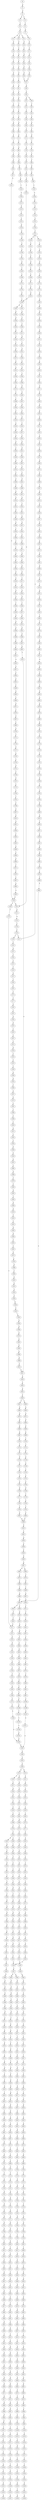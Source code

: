 strict digraph  {
	S0 -> S1 [ label = A ];
	S1 -> S2 [ label = G ];
	S2 -> S3 [ label = T ];
	S2 -> S4 [ label = G ];
	S3 -> S5 [ label = T ];
	S4 -> S6 [ label = T ];
	S5 -> S7 [ label = G ];
	S6 -> S8 [ label = G ];
	S7 -> S9 [ label = T ];
	S8 -> S10 [ label = C ];
	S8 -> S11 [ label = G ];
	S8 -> S12 [ label = T ];
	S9 -> S13 [ label = G ];
	S10 -> S14 [ label = G ];
	S11 -> S15 [ label = G ];
	S12 -> S16 [ label = G ];
	S13 -> S17 [ label = C ];
	S14 -> S18 [ label = C ];
	S15 -> S19 [ label = C ];
	S16 -> S20 [ label = C ];
	S17 -> S21 [ label = G ];
	S18 -> S22 [ label = G ];
	S19 -> S23 [ label = T ];
	S20 -> S24 [ label = G ];
	S21 -> S25 [ label = T ];
	S22 -> S26 [ label = T ];
	S23 -> S27 [ label = T ];
	S24 -> S28 [ label = T ];
	S25 -> S29 [ label = C ];
	S26 -> S30 [ label = C ];
	S27 -> S31 [ label = C ];
	S28 -> S32 [ label = C ];
	S29 -> S33 [ label = G ];
	S30 -> S34 [ label = G ];
	S31 -> S35 [ label = G ];
	S32 -> S36 [ label = G ];
	S33 -> S37 [ label = A ];
	S34 -> S38 [ label = T ];
	S35 -> S39 [ label = A ];
	S36 -> S37 [ label = A ];
	S37 -> S40 [ label = A ];
	S38 -> S41 [ label = G ];
	S39 -> S42 [ label = A ];
	S40 -> S43 [ label = C ];
	S41 -> S44 [ label = C ];
	S42 -> S45 [ label = C ];
	S43 -> S46 [ label = C ];
	S43 -> S47 [ label = A ];
	S44 -> S48 [ label = A ];
	S45 -> S49 [ label = A ];
	S46 -> S50 [ label = T ];
	S47 -> S51 [ label = C ];
	S48 -> S52 [ label = T ];
	S49 -> S53 [ label = C ];
	S50 -> S54 [ label = T ];
	S51 -> S55 [ label = C ];
	S52 -> S56 [ label = C ];
	S53 -> S57 [ label = G ];
	S54 -> S58 [ label = C ];
	S55 -> S59 [ label = C ];
	S56 -> S60 [ label = C ];
	S57 -> S61 [ label = C ];
	S58 -> S62 [ label = G ];
	S59 -> S63 [ label = G ];
	S60 -> S64 [ label = G ];
	S61 -> S65 [ label = G ];
	S62 -> S66 [ label = T ];
	S63 -> S67 [ label = T ];
	S64 -> S68 [ label = C ];
	S65 -> S69 [ label = C ];
	S66 -> S70 [ label = A ];
	S67 -> S71 [ label = A ];
	S68 -> S72 [ label = A ];
	S69 -> S73 [ label = A ];
	S70 -> S74 [ label = C ];
	S71 -> S75 [ label = C ];
	S72 -> S76 [ label = C ];
	S73 -> S77 [ label = C ];
	S74 -> S78 [ label = T ];
	S75 -> S79 [ label = G ];
	S76 -> S80 [ label = G ];
	S77 -> S81 [ label = G ];
	S78 -> S82 [ label = T ];
	S79 -> S83 [ label = T ];
	S80 -> S84 [ label = T ];
	S81 -> S85 [ label = T ];
	S82 -> S86 [ label = C ];
	S83 -> S87 [ label = C ];
	S84 -> S88 [ label = C ];
	S85 -> S89 [ label = C ];
	S86 -> S90 [ label = A ];
	S87 -> S91 [ label = C ];
	S88 -> S92 [ label = G ];
	S89 -> S93 [ label = C ];
	S90 -> S94 [ label = A ];
	S91 -> S95 [ label = A ];
	S92 -> S96 [ label = A ];
	S93 -> S97 [ label = A ];
	S94 -> S98 [ label = G ];
	S95 -> S99 [ label = G ];
	S96 -> S100 [ label = G ];
	S97 -> S101 [ label = G ];
	S98 -> S102 [ label = C ];
	S99 -> S103 [ label = C ];
	S100 -> S104 [ label = C ];
	S101 -> S105 [ label = C ];
	S102 -> S106 [ label = G ];
	S103 -> S107 [ label = G ];
	S104 -> S108 [ label = G ];
	S105 -> S109 [ label = T ];
	S105 -> S107 [ label = G ];
	S106 -> S110 [ label = A ];
	S107 -> S111 [ label = A ];
	S108 -> S112 [ label = A ];
	S109 -> S113 [ label = T ];
	S110 -> S114 [ label = G ];
	S111 -> S115 [ label = G ];
	S112 -> S116 [ label = G ];
	S113 -> S117 [ label = C ];
	S114 -> S118 [ label = T ];
	S115 -> S119 [ label = T ];
	S116 -> S120 [ label = T ];
	S117 -> S121 [ label = A ];
	S118 -> S122 [ label = C ];
	S119 -> S123 [ label = C ];
	S120 -> S124 [ label = C ];
	S121 -> S125 [ label = C ];
	S122 -> S126 [ label = C ];
	S123 -> S127 [ label = C ];
	S123 -> S128 [ label = T ];
	S124 -> S129 [ label = G ];
	S125 -> S130 [ label = G ];
	S126 -> S131 [ label = C ];
	S127 -> S131 [ label = C ];
	S128 -> S132 [ label = C ];
	S129 -> S133 [ label = A ];
	S130 -> S134 [ label = C ];
	S131 -> S135 [ label = T ];
	S131 -> S136 [ label = G ];
	S132 -> S137 [ label = G ];
	S133 -> S138 [ label = A ];
	S134 -> S139 [ label = C ];
	S135 -> S140 [ label = C ];
	S136 -> S141 [ label = C ];
	S137 -> S142 [ label = T ];
	S138 -> S143 [ label = C ];
	S139 -> S144 [ label = C ];
	S140 -> S145 [ label = C ];
	S141 -> S146 [ label = C ];
	S142 -> S147 [ label = C ];
	S143 -> S148 [ label = C ];
	S144 -> S149 [ label = T ];
	S145 -> S150 [ label = G ];
	S146 -> S151 [ label = T ];
	S147 -> S152 [ label = T ];
	S148 -> S153 [ label = T ];
	S149 -> S154 [ label = T ];
	S150 -> S155 [ label = G ];
	S151 -> S156 [ label = G ];
	S152 -> S157 [ label = G ];
	S153 -> S158 [ label = G ];
	S154 -> S159 [ label = C ];
	S155 -> S160 [ label = T ];
	S156 -> S161 [ label = T ];
	S157 -> S162 [ label = T ];
	S158 -> S163 [ label = T ];
	S159 -> S164 [ label = A ];
	S160 -> S165 [ label = C ];
	S161 -> S166 [ label = C ];
	S162 -> S167 [ label = T ];
	S163 -> S168 [ label = C ];
	S164 -> S169 [ label = T ];
	S165 -> S170 [ label = T ];
	S166 -> S171 [ label = G ];
	S167 -> S172 [ label = C ];
	S168 -> S173 [ label = G ];
	S169 -> S174 [ label = C ];
	S170 -> S175 [ label = G ];
	S171 -> S176 [ label = C ];
	S172 -> S177 [ label = C ];
	S173 -> S178 [ label = C ];
	S174 -> S179 [ label = C ];
	S175 -> S180 [ label = G ];
	S176 -> S181 [ label = G ];
	S177 -> S182 [ label = G ];
	S178 -> S183 [ label = G ];
	S179 -> S184 [ label = A ];
	S180 -> S185 [ label = A ];
	S181 -> S186 [ label = C ];
	S182 -> S187 [ label = T ];
	S183 -> S186 [ label = C ];
	S184 -> S188 [ label = G ];
	S185 -> S189 [ label = G ];
	S186 -> S190 [ label = G ];
	S186 -> S191 [ label = A ];
	S187 -> S192 [ label = G ];
	S188 -> S193 [ label = A ];
	S189 -> S194 [ label = G ];
	S190 -> S195 [ label = A ];
	S191 -> S196 [ label = A ];
	S192 -> S197 [ label = G ];
	S193 -> S198 [ label = A ];
	S194 -> S199 [ label = G ];
	S195 -> S200 [ label = G ];
	S196 -> S201 [ label = C ];
	S197 -> S202 [ label = C ];
	S198 -> S203 [ label = C ];
	S199 -> S204 [ label = T ];
	S200 -> S205 [ label = C ];
	S201 -> S206 [ label = C ];
	S202 -> S207 [ label = C ];
	S203 -> S208 [ label = C ];
	S204 -> S209 [ label = G ];
	S205 -> S210 [ label = A ];
	S206 -> S211 [ label = C ];
	S207 -> S212 [ label = C ];
	S208 -> S213 [ label = A ];
	S208 -> S214 [ label = G ];
	S209 -> S215 [ label = T ];
	S210 -> S216 [ label = G ];
	S211 -> S217 [ label = G ];
	S212 -> S218 [ label = G ];
	S213 -> S219 [ label = G ];
	S213 -> S220 [ label = C ];
	S214 -> S221 [ label = G ];
	S215 -> S222 [ label = T ];
	S216 -> S223 [ label = T ];
	S217 -> S224 [ label = T ];
	S218 -> S225 [ label = T ];
	S219 -> S226 [ label = A ];
	S220 -> S227 [ label = C ];
	S221 -> S228 [ label = A ];
	S222 -> S229 [ label = C ];
	S223 -> S230 [ label = G ];
	S224 -> S231 [ label = A ];
	S225 -> S232 [ label = C ];
	S226 -> S233 [ label = C ];
	S227 -> S234 [ label = A ];
	S228 -> S235 [ label = C ];
	S229 -> S236 [ label = C ];
	S230 -> S237 [ label = C ];
	S231 -> S238 [ label = C ];
	S232 -> S239 [ label = C ];
	S233 -> S240 [ label = T ];
	S234 -> S241 [ label = C ];
	S235 -> S242 [ label = G ];
	S236 -> S243 [ label = A ];
	S237 -> S244 [ label = A ];
	S238 -> S245 [ label = A ];
	S239 -> S246 [ label = A ];
	S240 -> S247 [ label = C ];
	S241 -> S248 [ label = C ];
	S242 -> S249 [ label = C ];
	S243 -> S250 [ label = G ];
	S244 -> S251 [ label = A ];
	S245 -> S252 [ label = G ];
	S246 -> S253 [ label = G ];
	S247 -> S254 [ label = C ];
	S248 -> S255 [ label = C ];
	S249 -> S256 [ label = C ];
	S250 -> S257 [ label = C ];
	S251 -> S258 [ label = C ];
	S252 -> S259 [ label = C ];
	S253 -> S260 [ label = T ];
	S254 -> S261 [ label = C ];
	S255 -> S262 [ label = C ];
	S256 -> S263 [ label = C ];
	S257 -> S264 [ label = A ];
	S258 -> S265 [ label = A ];
	S259 -> S266 [ label = A ];
	S260 -> S267 [ label = A ];
	S261 -> S268 [ label = A ];
	S262 -> S269 [ label = T ];
	S263 -> S270 [ label = A ];
	S264 -> S271 [ label = G ];
	S265 -> S272 [ label = G ];
	S266 -> S273 [ label = G ];
	S267 -> S274 [ label = G ];
	S268 -> S275 [ label = T ];
	S269 -> S276 [ label = T ];
	S270 -> S277 [ label = T ];
	S271 -> S278 [ label = A ];
	S272 -> S279 [ label = C ];
	S273 -> S280 [ label = G ];
	S274 -> S281 [ label = C ];
	S275 -> S282 [ label = C ];
	S276 -> S283 [ label = C ];
	S277 -> S284 [ label = C ];
	S278 -> S285 [ label = T ];
	S279 -> S286 [ label = T ];
	S280 -> S287 [ label = T ];
	S281 -> S288 [ label = T ];
	S282 -> S289 [ label = T ];
	S283 -> S290 [ label = C ];
	S283 -> S291 [ label = G ];
	S284 -> S292 [ label = G ];
	S285 -> S293 [ label = A ];
	S286 -> S294 [ label = A ];
	S287 -> S295 [ label = G ];
	S288 -> S296 [ label = C ];
	S289 -> S297 [ label = G ];
	S290 -> S298 [ label = T ];
	S291 -> S299 [ label = A ];
	S292 -> S300 [ label = T ];
	S293 -> S301 [ label = A ];
	S294 -> S302 [ label = C ];
	S295 -> S303 [ label = C ];
	S296 -> S304 [ label = C ];
	S297 -> S305 [ label = C ];
	S298 -> S306 [ label = G ];
	S299 -> S307 [ label = T ];
	S300 -> S308 [ label = C ];
	S301 -> S309 [ label = A ];
	S302 -> S310 [ label = G ];
	S303 -> S311 [ label = A ];
	S304 -> S312 [ label = A ];
	S305 -> S313 [ label = C ];
	S306 -> S314 [ label = T ];
	S307 -> S315 [ label = C ];
	S308 -> S316 [ label = C ];
	S309 -> S317 [ label = A ];
	S310 -> S318 [ label = A ];
	S311 -> S319 [ label = C ];
	S312 -> S320 [ label = C ];
	S313 -> S321 [ label = A ];
	S314 -> S322 [ label = C ];
	S315 -> S323 [ label = G ];
	S316 -> S324 [ label = T ];
	S317 -> S325 [ label = A ];
	S318 -> S326 [ label = G ];
	S319 -> S327 [ label = G ];
	S320 -> S328 [ label = C ];
	S321 -> S329 [ label = G ];
	S322 -> S330 [ label = C ];
	S323 -> S331 [ label = T ];
	S324 -> S332 [ label = C ];
	S325 -> S333 [ label = C ];
	S326 -> S334 [ label = A ];
	S327 -> S335 [ label = C ];
	S328 -> S336 [ label = G ];
	S329 -> S337 [ label = T ];
	S330 -> S338 [ label = T ];
	S331 -> S339 [ label = T ];
	S332 -> S340 [ label = T ];
	S333 -> S341 [ label = T ];
	S334 -> S342 [ label = A ];
	S335 -> S343 [ label = G ];
	S336 -> S344 [ label = G ];
	S337 -> S345 [ label = C ];
	S338 -> S346 [ label = T ];
	S339 -> S347 [ label = T ];
	S340 -> S348 [ label = T ];
	S341 -> S349 [ label = T ];
	S342 -> S350 [ label = C ];
	S343 -> S351 [ label = G ];
	S344 -> S352 [ label = A ];
	S345 -> S353 [ label = G ];
	S346 -> S354 [ label = G ];
	S347 -> S355 [ label = G ];
	S348 -> S356 [ label = C ];
	S349 -> S357 [ label = T ];
	S350 -> S358 [ label = T ];
	S351 -> S359 [ label = T ];
	S352 -> S360 [ label = C ];
	S353 -> S361 [ label = T ];
	S354 -> S362 [ label = T ];
	S355 -> S363 [ label = T ];
	S356 -> S364 [ label = T ];
	S357 -> S365 [ label = G ];
	S358 -> S366 [ label = G ];
	S359 -> S367 [ label = G ];
	S360 -> S368 [ label = G ];
	S361 -> S369 [ label = A ];
	S362 -> S370 [ label = A ];
	S363 -> S371 [ label = A ];
	S364 -> S372 [ label = C ];
	S365 -> S373 [ label = C ];
	S366 -> S374 [ label = G ];
	S367 -> S375 [ label = C ];
	S368 -> S376 [ label = T ];
	S369 -> S377 [ label = A ];
	S370 -> S378 [ label = G ];
	S371 -> S379 [ label = G ];
	S372 -> S380 [ label = G ];
	S373 -> S381 [ label = C ];
	S374 -> S382 [ label = C ];
	S375 -> S383 [ label = C ];
	S376 -> S384 [ label = C ];
	S377 -> S385 [ label = G ];
	S378 -> S386 [ label = G ];
	S379 -> S387 [ label = G ];
	S380 -> S388 [ label = G ];
	S381 -> S389 [ label = G ];
	S382 -> S390 [ label = G ];
	S383 -> S391 [ label = G ];
	S384 -> S392 [ label = G ];
	S385 -> S393 [ label = A ];
	S386 -> S394 [ label = A ];
	S387 -> S395 [ label = A ];
	S388 -> S396 [ label = A ];
	S389 -> S397 [ label = T ];
	S390 -> S398 [ label = C ];
	S391 -> S399 [ label = C ];
	S392 -> S400 [ label = T ];
	S393 -> S401 [ label = C ];
	S394 -> S402 [ label = G ];
	S395 -> S403 [ label = A ];
	S396 -> S404 [ label = G ];
	S397 -> S405 [ label = A ];
	S398 -> S406 [ label = A ];
	S399 -> S407 [ label = A ];
	S400 -> S408 [ label = G ];
	S401 -> S409 [ label = G ];
	S402 -> S410 [ label = A ];
	S403 -> S411 [ label = A ];
	S404 -> S412 [ label = A ];
	S405 -> S413 [ label = G ];
	S406 -> S414 [ label = G ];
	S407 -> S415 [ label = A ];
	S408 -> S416 [ label = A ];
	S409 -> S417 [ label = G ];
	S410 -> S418 [ label = G ];
	S411 -> S419 [ label = G ];
	S412 -> S420 [ label = G ];
	S413 -> S421 [ label = C ];
	S414 -> S422 [ label = C ];
	S415 -> S423 [ label = C ];
	S416 -> S424 [ label = C ];
	S417 -> S425 [ label = C ];
	S418 -> S426 [ label = G ];
	S419 -> S427 [ label = G ];
	S420 -> S428 [ label = G ];
	S421 -> S429 [ label = C ];
	S422 -> S430 [ label = G ];
	S423 -> S431 [ label = C ];
	S424 -> S432 [ label = C ];
	S425 -> S433 [ label = T ];
	S426 -> S434 [ label = T ];
	S427 -> S435 [ label = T ];
	S428 -> S436 [ label = T ];
	S429 -> S437 [ label = G ];
	S430 -> S438 [ label = G ];
	S431 -> S439 [ label = A ];
	S432 -> S440 [ label = G ];
	S433 -> S441 [ label = C ];
	S434 -> S442 [ label = C ];
	S435 -> S443 [ label = C ];
	S436 -> S444 [ label = C ];
	S437 -> S445 [ label = G ];
	S438 -> S446 [ label = G ];
	S439 -> S447 [ label = G ];
	S440 -> S448 [ label = G ];
	S441 -> S449 [ label = T ];
	S442 -> S450 [ label = C ];
	S443 -> S451 [ label = C ];
	S444 -> S450 [ label = C ];
	S445 -> S452 [ label = T ];
	S446 -> S453 [ label = T ];
	S447 -> S454 [ label = T ];
	S448 -> S455 [ label = T ];
	S449 -> S456 [ label = C ];
	S450 -> S457 [ label = C ];
	S451 -> S458 [ label = C ];
	S452 -> S459 [ label = G ];
	S453 -> S460 [ label = G ];
	S454 -> S461 [ label = C ];
	S455 -> S462 [ label = C ];
	S456 -> S463 [ label = G ];
	S457 -> S464 [ label = A ];
	S457 -> S465 [ label = G ];
	S458 -> S466 [ label = G ];
	S459 -> S467 [ label = A ];
	S460 -> S468 [ label = C ];
	S461 -> S469 [ label = G ];
	S462 -> S470 [ label = G ];
	S463 -> S471 [ label = A ];
	S464 -> S472 [ label = G ];
	S465 -> S473 [ label = G ];
	S466 -> S474 [ label = A ];
	S467 -> S475 [ label = C ];
	S468 -> S476 [ label = C ];
	S469 -> S477 [ label = C ];
	S470 -> S478 [ label = C ];
	S471 -> S479 [ label = A ];
	S472 -> S480 [ label = A ];
	S473 -> S481 [ label = A ];
	S474 -> S482 [ label = A ];
	S475 -> S483 [ label = G ];
	S476 -> S484 [ label = G ];
	S477 -> S485 [ label = G ];
	S478 -> S486 [ label = G ];
	S479 -> S487 [ label = G ];
	S480 -> S488 [ label = G ];
	S481 -> S489 [ label = G ];
	S482 -> S490 [ label = G ];
	S483 -> S491 [ label = T ];
	S484 -> S492 [ label = C ];
	S485 -> S493 [ label = C ];
	S486 -> S494 [ label = T ];
	S487 -> S495 [ label = T ];
	S488 -> S496 [ label = C ];
	S489 -> S497 [ label = G ];
	S490 -> S498 [ label = T ];
	S491 -> S499 [ label = G ];
	S492 -> S500 [ label = C ];
	S493 -> S501 [ label = A ];
	S494 -> S502 [ label = A ];
	S495 -> S503 [ label = C ];
	S496 -> S504 [ label = C ];
	S497 -> S505 [ label = C ];
	S498 -> S506 [ label = C ];
	S499 -> S507 [ label = G ];
	S500 -> S508 [ label = G ];
	S501 -> S509 [ label = G ];
	S502 -> S510 [ label = G ];
	S503 -> S511 [ label = G ];
	S504 -> S512 [ label = A ];
	S505 -> S513 [ label = G ];
	S506 -> S514 [ label = G ];
	S507 -> S515 [ label = G ];
	S508 -> S516 [ label = G ];
	S509 -> S517 [ label = C ];
	S510 -> S518 [ label = C ];
	S511 -> S519 [ label = C ];
	S512 -> S520 [ label = C ];
	S513 -> S521 [ label = T ];
	S514 -> S522 [ label = A ];
	S515 -> S523 [ label = T ];
	S516 -> S524 [ label = T ];
	S517 -> S525 [ label = C ];
	S518 -> S526 [ label = C ];
	S519 -> S527 [ label = G ];
	S520 -> S528 [ label = G ];
	S521 -> S529 [ label = G ];
	S522 -> S530 [ label = G ];
	S523 -> S531 [ label = A ];
	S524 -> S532 [ label = G ];
	S525 -> S533 [ label = G ];
	S526 -> S534 [ label = G ];
	S527 -> S535 [ label = G ];
	S528 -> S536 [ label = G ];
	S529 -> S537 [ label = G ];
	S530 -> S538 [ label = G ];
	S531 -> S539 [ label = C ];
	S532 -> S540 [ label = G ];
	S533 -> S541 [ label = G ];
	S534 -> S542 [ label = C ];
	S535 -> S543 [ label = C ];
	S536 -> S544 [ label = T ];
	S537 -> S545 [ label = T ];
	S538 -> S546 [ label = T ];
	S539 -> S547 [ label = T ];
	S540 -> S548 [ label = T ];
	S541 -> S549 [ label = T ];
	S542 -> S550 [ label = T ];
	S543 -> S551 [ label = T ];
	S544 -> S552 [ label = T ];
	S545 -> S553 [ label = A ];
	S546 -> S554 [ label = A ];
	S547 -> S555 [ label = A ];
	S548 -> S556 [ label = G ];
	S549 -> S557 [ label = G ];
	S550 -> S558 [ label = G ];
	S551 -> S559 [ label = A ];
	S552 -> S560 [ label = A ];
	S553 -> S561 [ label = T ];
	S554 -> S562 [ label = T ];
	S555 -> S563 [ label = T ];
	S556 -> S564 [ label = G ];
	S557 -> S565 [ label = G ];
	S558 -> S566 [ label = G ];
	S559 -> S567 [ label = T ];
	S560 -> S568 [ label = C ];
	S561 -> S569 [ label = G ];
	S562 -> S570 [ label = A ];
	S563 -> S571 [ label = T ];
	S564 -> S572 [ label = A ];
	S565 -> S573 [ label = A ];
	S566 -> S574 [ label = A ];
	S567 -> S575 [ label = A ];
	S568 -> S576 [ label = T ];
	S569 -> S577 [ label = A ];
	S570 -> S578 [ label = A ];
	S571 -> S579 [ label = G ];
	S572 -> S580 [ label = A ];
	S573 -> S581 [ label = A ];
	S574 -> S582 [ label = A ];
	S575 -> S583 [ label = G ];
	S576 -> S584 [ label = G ];
	S577 -> S585 [ label = G ];
	S578 -> S586 [ label = G ];
	S579 -> S587 [ label = G ];
	S580 -> S588 [ label = C ];
	S581 -> S589 [ label = G ];
	S582 -> S590 [ label = G ];
	S583 -> S591 [ label = T ];
	S584 -> S592 [ label = C ];
	S585 -> S593 [ label = C ];
	S586 -> S594 [ label = T ];
	S587 -> S595 [ label = A ];
	S588 -> S596 [ label = C ];
	S589 -> S597 [ label = A ];
	S590 -> S598 [ label = A ];
	S591 -> S599 [ label = A ];
	S592 -> S600 [ label = A ];
	S593 -> S601 [ label = G ];
	S594 -> S602 [ label = C ];
	S595 -> S603 [ label = A ];
	S596 -> S604 [ label = T ];
	S597 -> S605 [ label = A ];
	S598 -> S606 [ label = A ];
	S599 -> S607 [ label = G ];
	S600 -> S608 [ label = G ];
	S601 -> S609 [ label = G ];
	S602 -> S610 [ label = G ];
	S603 -> S611 [ label = C ];
	S604 -> S612 [ label = C ];
	S605 -> S613 [ label = C ];
	S606 -> S614 [ label = C ];
	S607 -> S615 [ label = C ];
	S608 -> S616 [ label = A ];
	S609 -> S617 [ label = T ];
	S610 -> S618 [ label = T ];
	S611 -> S619 [ label = G ];
	S612 -> S620 [ label = G ];
	S613 -> S621 [ label = G ];
	S614 -> S621 [ label = G ];
	S615 -> S622 [ label = C ];
	S616 -> S623 [ label = C ];
	S617 -> S624 [ label = C ];
	S618 -> S625 [ label = G ];
	S619 -> S626 [ label = G ];
	S620 -> S627 [ label = G ];
	S621 -> S628 [ label = G ];
	S622 -> S629 [ label = G ];
	S623 -> S630 [ label = G ];
	S624 -> S631 [ label = G ];
	S625 -> S632 [ label = G ];
	S626 -> S633 [ label = T ];
	S627 -> S634 [ label = C ];
	S628 -> S635 [ label = C ];
	S629 -> S636 [ label = A ];
	S630 -> S637 [ label = G ];
	S631 -> S638 [ label = C ];
	S632 -> S639 [ label = T ];
	S633 -> S640 [ label = A ];
	S634 -> S641 [ label = A ];
	S635 -> S642 [ label = A ];
	S636 -> S643 [ label = A ];
	S637 -> S644 [ label = A ];
	S638 -> S645 [ label = A ];
	S639 -> S646 [ label = A ];
	S640 -> S647 [ label = C ];
	S641 -> S648 [ label = C ];
	S642 -> S649 [ label = C ];
	S643 -> S650 [ label = A ];
	S644 -> S651 [ label = C ];
	S645 -> S652 [ label = C ];
	S646 -> S653 [ label = C ];
	S647 -> S654 [ label = G ];
	S648 -> S655 [ label = G ];
	S649 -> S656 [ label = C ];
	S649 -> S657 [ label = T ];
	S650 -> S658 [ label = C ];
	S651 -> S659 [ label = A ];
	S652 -> S660 [ label = G ];
	S653 -> S661 [ label = C ];
	S654 -> S662 [ label = A ];
	S655 -> S663 [ label = C ];
	S656 -> S664 [ label = G ];
	S657 -> S665 [ label = G ];
	S658 -> S666 [ label = C ];
	S659 -> S667 [ label = C ];
	S660 -> S668 [ label = C ];
	S661 -> S669 [ label = G ];
	S662 -> S670 [ label = A ];
	S663 -> S671 [ label = G ];
	S664 -> S672 [ label = G ];
	S665 -> S673 [ label = G ];
	S666 -> S674 [ label = C ];
	S667 -> S675 [ label = A ];
	S668 -> S676 [ label = G ];
	S669 -> S677 [ label = G ];
	S670 -> S678 [ label = G ];
	S671 -> S679 [ label = C ];
	S672 -> S680 [ label = G ];
	S673 -> S681 [ label = G ];
	S674 -> S682 [ label = C ];
	S675 -> S683 [ label = C ];
	S676 -> S684 [ label = C ];
	S677 -> S685 [ label = T ];
	S678 -> S686 [ label = A ];
	S679 -> S687 [ label = G ];
	S680 -> S688 [ label = A ];
	S681 -> S689 [ label = A ];
	S682 -> S690 [ label = G ];
	S683 -> S691 [ label = C ];
	S684 -> S692 [ label = G ];
	S685 -> S693 [ label = G ];
	S686 -> S694 [ label = A ];
	S687 -> S695 [ label = C ];
	S688 -> S696 [ label = A ];
	S689 -> S697 [ label = A ];
	S690 -> S698 [ label = A ];
	S691 -> S699 [ label = T ];
	S692 -> S700 [ label = G ];
	S693 -> S701 [ label = G ];
	S694 -> S702 [ label = G ];
	S695 -> S703 [ label = G ];
	S696 -> S704 [ label = T ];
	S697 -> S705 [ label = C ];
	S698 -> S706 [ label = C ];
	S699 -> S707 [ label = C ];
	S700 -> S708 [ label = C ];
	S701 -> S709 [ label = T ];
	S702 -> S710 [ label = T ];
	S703 -> S711 [ label = T ];
	S704 -> S712 [ label = T ];
	S705 -> S713 [ label = T ];
	S706 -> S714 [ label = T ];
	S707 -> S715 [ label = T ];
	S708 -> S716 [ label = T ];
	S709 -> S717 [ label = T ];
	S710 -> S718 [ label = G ];
	S711 -> S719 [ label = C ];
	S712 -> S720 [ label = G ];
	S713 -> S721 [ label = G ];
	S714 -> S722 [ label = A ];
	S715 -> S723 [ label = A ];
	S716 -> S724 [ label = G ];
	S717 -> S725 [ label = A ];
	S718 -> S726 [ label = T ];
	S719 -> S727 [ label = G ];
	S720 -> S728 [ label = A ];
	S721 -> S729 [ label = G ];
	S722 -> S730 [ label = G ];
	S723 -> S731 [ label = G ];
	S724 -> S732 [ label = G ];
	S725 -> S733 [ label = G ];
	S726 -> S734 [ label = C ];
	S727 -> S735 [ label = A ];
	S728 -> S736 [ label = A ];
	S729 -> S737 [ label = A ];
	S730 -> S738 [ label = A ];
	S731 -> S739 [ label = A ];
	S732 -> S740 [ label = A ];
	S733 -> S741 [ label = A ];
	S734 -> S742 [ label = C ];
	S735 -> S743 [ label = C ];
	S736 -> S744 [ label = C ];
	S737 -> S745 [ label = C ];
	S738 -> S746 [ label = A ];
	S739 -> S747 [ label = A ];
	S740 -> S748 [ label = A ];
	S741 -> S749 [ label = A ];
	S742 -> S750 [ label = T ];
	S743 -> S751 [ label = G ];
	S744 -> S752 [ label = C ];
	S745 -> S753 [ label = C ];
	S746 -> S754 [ label = T ];
	S747 -> S755 [ label = C ];
	S748 -> S756 [ label = T ];
	S749 -> S757 [ label = G ];
	S750 -> S758 [ label = G ];
	S751 -> S759 [ label = C ];
	S752 -> S760 [ label = C ];
	S753 -> S761 [ label = C ];
	S754 -> S762 [ label = C ];
	S755 -> S763 [ label = G ];
	S756 -> S764 [ label = G ];
	S757 -> S765 [ label = G ];
	S758 -> S766 [ label = G ];
	S759 -> S767 [ label = G ];
	S760 -> S768 [ label = G ];
	S761 -> S769 [ label = G ];
	S762 -> S770 [ label = G ];
	S763 -> S771 [ label = A ];
	S764 -> S772 [ label = G ];
	S765 -> S773 [ label = G ];
	S766 -> S774 [ label = C ];
	S767 -> S775 [ label = C ];
	S768 -> S776 [ label = T ];
	S769 -> S777 [ label = T ];
	S770 -> S778 [ label = G ];
	S771 -> S779 [ label = G ];
	S772 -> S780 [ label = G ];
	S773 -> S781 [ label = G ];
	S774 -> S782 [ label = C ];
	S775 -> S783 [ label = C ];
	S776 -> S784 [ label = C ];
	S777 -> S785 [ label = C ];
	S778 -> S786 [ label = G ];
	S779 -> S787 [ label = G ];
	S780 -> S788 [ label = G ];
	S781 -> S789 [ label = G ];
	S782 -> S790 [ label = T ];
	S783 -> S791 [ label = T ];
	S784 -> S792 [ label = T ];
	S785 -> S793 [ label = T ];
	S786 -> S794 [ label = T ];
	S787 -> S795 [ label = T ];
	S788 -> S796 [ label = T ];
	S789 -> S797 [ label = T ];
	S790 -> S798 [ label = G ];
	S791 -> S799 [ label = C ];
	S792 -> S800 [ label = C ];
	S793 -> S801 [ label = C ];
	S794 -> S802 [ label = A ];
	S795 -> S803 [ label = G ];
	S796 -> S804 [ label = C ];
	S797 -> S805 [ label = C ];
	S798 -> S806 [ label = G ];
	S799 -> S807 [ label = G ];
	S800 -> S808 [ label = G ];
	S801 -> S808 [ label = G ];
	S802 -> S809 [ label = T ];
	S803 -> S810 [ label = T ];
	S804 -> S811 [ label = C ];
	S805 -> S812 [ label = C ];
	S806 -> S813 [ label = G ];
	S807 -> S814 [ label = G ];
	S808 -> S815 [ label = G ];
	S809 -> S816 [ label = C ];
	S810 -> S817 [ label = C ];
	S811 -> S818 [ label = G ];
	S812 -> S819 [ label = G ];
	S813 -> S820 [ label = T ];
	S814 -> S821 [ label = G ];
	S815 -> S822 [ label = C ];
	S816 -> S823 [ label = C ];
	S817 -> S824 [ label = C ];
	S818 -> S825 [ label = C ];
	S819 -> S826 [ label = T ];
	S820 -> S827 [ label = C ];
	S821 -> S828 [ label = C ];
	S822 -> S829 [ label = A ];
	S823 -> S830 [ label = C ];
	S824 -> S831 [ label = C ];
	S825 -> S832 [ label = C ];
	S826 -> S833 [ label = C ];
	S827 -> S834 [ label = C ];
	S828 -> S835 [ label = T ];
	S829 -> S836 [ label = C ];
	S830 -> S837 [ label = G ];
	S831 -> S838 [ label = T ];
	S832 -> S839 [ label = G ];
	S833 -> S840 [ label = G ];
	S834 -> S841 [ label = C ];
	S835 -> S842 [ label = C ];
	S836 -> S843 [ label = C ];
	S837 -> S844 [ label = A ];
	S838 -> S845 [ label = G ];
	S839 -> S846 [ label = G ];
	S840 -> S847 [ label = G ];
	S841 -> S848 [ label = G ];
	S842 -> S849 [ label = A ];
	S843 -> S850 [ label = G ];
	S844 -> S851 [ label = A ];
	S845 -> S852 [ label = T ];
	S846 -> S853 [ label = A ];
	S847 -> S854 [ label = A ];
	S848 -> S855 [ label = A ];
	S849 -> S856 [ label = C ];
	S850 -> S857 [ label = A ];
	S851 -> S858 [ label = A ];
	S852 -> S859 [ label = C ];
	S853 -> S860 [ label = A ];
	S854 -> S861 [ label = A ];
	S855 -> S862 [ label = G ];
	S856 -> S863 [ label = G ];
	S857 -> S864 [ label = G ];
	S857 -> S865 [ label = A ];
	S858 -> S866 [ label = G ];
	S859 -> S867 [ label = C ];
	S860 -> S868 [ label = C ];
	S861 -> S869 [ label = C ];
	S862 -> S870 [ label = T ];
	S863 -> S871 [ label = T ];
	S864 -> S872 [ label = T ];
	S865 -> S873 [ label = T ];
	S866 -> S874 [ label = T ];
	S867 -> S875 [ label = T ];
	S868 -> S876 [ label = T ];
	S869 -> S877 [ label = T ];
	S870 -> S878 [ label = C ];
	S871 -> S879 [ label = C ];
	S872 -> S880 [ label = C ];
	S873 -> S881 [ label = G ];
	S874 -> S882 [ label = G ];
	S875 -> S883 [ label = A ];
	S876 -> S884 [ label = G ];
	S877 -> S885 [ label = A ];
	S878 -> S886 [ label = C ];
	S879 -> S887 [ label = C ];
	S880 -> S888 [ label = C ];
	S881 -> S889 [ label = T ];
	S882 -> S890 [ label = T ];
	S883 -> S891 [ label = C ];
	S884 -> S892 [ label = C ];
	S885 -> S893 [ label = C ];
	S886 -> S894 [ label = A ];
	S887 -> S895 [ label = A ];
	S888 -> S896 [ label = A ];
	S889 -> S897 [ label = A ];
	S890 -> S898 [ label = C ];
	S891 -> S899 [ label = T ];
	S892 -> S900 [ label = A ];
	S893 -> S901 [ label = A ];
	S894 -> S902 [ label = G ];
	S895 -> S903 [ label = G ];
	S896 -> S902 [ label = G ];
	S897 -> S904 [ label = G ];
	S898 -> S905 [ label = G ];
	S899 -> S906 [ label = A ];
	S900 -> S907 [ label = A ];
	S901 -> S908 [ label = A ];
	S902 -> S909 [ label = T ];
	S902 -> S910 [ label = C ];
	S903 -> S105 [ label = C ];
	S904 -> S911 [ label = T ];
	S905 -> S912 [ label = T ];
	S906 -> S913 [ label = C ];
	S907 -> S914 [ label = C ];
	S908 -> S915 [ label = C ];
	S909 -> S916 [ label = A ];
	S910 -> S917 [ label = T ];
	S911 -> S918 [ label = T ];
	S912 -> S919 [ label = C ];
	S913 -> S920 [ label = C ];
	S914 -> S921 [ label = C ];
	S915 -> S922 [ label = G ];
	S916 -> S923 [ label = G ];
	S917 -> S924 [ label = T ];
	S918 -> S925 [ label = T ];
	S919 -> S926 [ label = G ];
	S920 -> S927 [ label = A ];
	S921 -> S928 [ label = A ];
	S922 -> S929 [ label = A ];
	S923 -> S930 [ label = G ];
	S924 -> S117 [ label = C ];
	S925 -> S931 [ label = C ];
	S926 -> S932 [ label = G ];
	S927 -> S933 [ label = G ];
	S928 -> S934 [ label = G ];
	S929 -> S935 [ label = A ];
	S930 -> S936 [ label = G ];
	S931 -> S937 [ label = A ];
	S932 -> S938 [ label = A ];
	S933 -> S939 [ label = G ];
	S934 -> S940 [ label = A ];
	S935 -> S941 [ label = A ];
	S936 -> S942 [ label = T ];
	S937 -> S943 [ label = C ];
	S938 -> S944 [ label = A ];
	S939 -> S945 [ label = A ];
	S940 -> S946 [ label = A ];
	S941 -> S947 [ label = A ];
	S942 -> S948 [ label = C ];
	S943 -> S949 [ label = T ];
	S944 -> S950 [ label = C ];
	S945 -> S951 [ label = G ];
	S946 -> S952 [ label = C ];
	S947 -> S953 [ label = C ];
	S948 -> S954 [ label = A ];
	S949 -> S955 [ label = C ];
	S950 -> S956 [ label = A ];
	S951 -> S957 [ label = A ];
	S952 -> S958 [ label = A ];
	S953 -> S959 [ label = A ];
	S954 -> S960 [ label = C ];
	S955 -> S961 [ label = C ];
	S956 -> S962 [ label = G ];
	S957 -> S963 [ label = G ];
	S958 -> S964 [ label = G ];
	S959 -> S965 [ label = G ];
	S960 -> S966 [ label = T ];
	S961 -> S967 [ label = T ];
	S962 -> S968 [ label = G ];
	S963 -> S969 [ label = T ];
	S964 -> S970 [ label = C ];
	S965 -> S971 [ label = A ];
	S966 -> S972 [ label = C ];
	S967 -> S973 [ label = T ];
	S968 -> S974 [ label = A ];
	S969 -> S975 [ label = C ];
	S970 -> S976 [ label = C ];
	S971 -> S977 [ label = A ];
	S972 -> S978 [ label = G ];
	S973 -> S979 [ label = T ];
	S974 -> S980 [ label = A ];
	S975 -> S981 [ label = A ];
	S976 -> S982 [ label = G ];
	S977 -> S983 [ label = G ];
	S978 -> S984 [ label = C ];
	S979 -> S985 [ label = C ];
	S980 -> S986 [ label = T ];
	S981 -> S987 [ label = G ];
	S982 -> S988 [ label = T ];
	S983 -> S989 [ label = G ];
	S984 -> S990 [ label = T ];
	S985 -> S991 [ label = A ];
	S986 -> S992 [ label = A ];
	S987 -> S993 [ label = G ];
	S988 -> S994 [ label = C ];
	S989 -> S995 [ label = G ];
	S990 -> S996 [ label = T ];
	S991 -> S997 [ label = T ];
	S992 -> S998 [ label = G ];
	S993 -> S999 [ label = A ];
	S994 -> S1000 [ label = C ];
	S995 -> S1001 [ label = G ];
	S996 -> S1002 [ label = C ];
	S997 -> S1003 [ label = C ];
	S998 -> S1004 [ label = T ];
	S999 -> S1005 [ label = C ];
	S1000 -> S1006 [ label = T ];
	S1001 -> S1007 [ label = T ];
	S1002 -> S1008 [ label = A ];
	S1003 -> S1009 [ label = C ];
	S1004 -> S1010 [ label = C ];
	S1005 -> S1011 [ label = C ];
	S1006 -> S1012 [ label = C ];
	S1007 -> S1013 [ label = C ];
	S1008 -> S1014 [ label = T ];
	S1009 -> S1015 [ label = A ];
	S1010 -> S1016 [ label = T ];
	S1011 -> S1017 [ label = A ];
	S1012 -> S1018 [ label = T ];
	S1013 -> S1019 [ label = T ];
	S1014 -> S1020 [ label = C ];
	S1015 -> S1021 [ label = G ];
	S1016 -> S1022 [ label = C ];
	S1017 -> S1023 [ label = G ];
	S1018 -> S1024 [ label = G ];
	S1019 -> S1025 [ label = C ];
	S1020 -> S1026 [ label = C ];
	S1021 -> S193 [ label = A ];
	S1022 -> S1027 [ label = T ];
	S1023 -> S1028 [ label = T ];
	S1024 -> S1029 [ label = T ];
	S1025 -> S1030 [ label = T ];
	S1026 -> S1031 [ label = A ];
	S1027 -> S1032 [ label = C ];
	S1028 -> S1033 [ label = C ];
	S1029 -> S1034 [ label = C ];
	S1030 -> S1035 [ label = C ];
	S1031 -> S188 [ label = G ];
	S1032 -> S1036 [ label = T ];
	S1033 -> S1037 [ label = T ];
	S1034 -> S1038 [ label = G ];
	S1035 -> S1039 [ label = G ];
	S1036 -> S1040 [ label = G ];
	S1037 -> S1041 [ label = C ];
	S1038 -> S1042 [ label = T ];
	S1039 -> S1043 [ label = T ];
	S1040 -> S1044 [ label = A ];
	S1041 -> S1045 [ label = T ];
	S1042 -> S1046 [ label = G ];
	S1043 -> S1047 [ label = G ];
	S1044 -> S1048 [ label = G ];
	S1045 -> S1049 [ label = G ];
	S1046 -> S1050 [ label = G ];
	S1047 -> S1051 [ label = G ];
	S1048 -> S1052 [ label = T ];
	S1049 -> S1053 [ label = T ];
	S1050 -> S1054 [ label = T ];
	S1051 -> S1055 [ label = T ];
	S1052 -> S1056 [ label = A ];
	S1053 -> S1057 [ label = A ];
	S1054 -> S1058 [ label = A ];
	S1055 -> S1059 [ label = A ];
}
